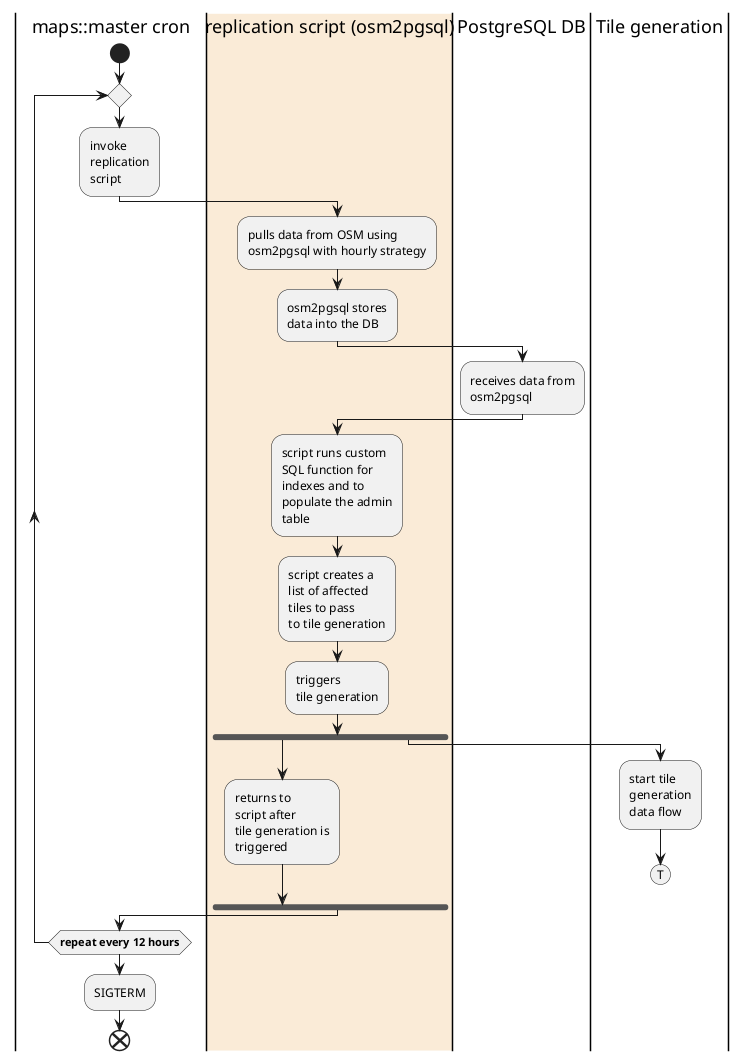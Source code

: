@startuml
|maps::master cron|
start
repeat
:invoke
replication
script;
|#AntiqueWhite|replication script (osm2pgsql)|
:pulls data from OSM using
osm2pgsql with hourly strategy;
:osm2pgsql stores
data into the DB;
|PostgreSQL DB|
:receives data from
osm2pgsql;
|replication script (osm2pgsql)|
:script runs custom
SQL function for
indexes and to
populate the admin
table;
:script creates a
list of affected
tiles to pass
to tile generation;
:triggers
tile generation;
fork
|replication script (osm2pgsql)|
:returns to
script after
tile generation is
triggered;
fork again
|Tile generation|
:start tile
generation
data flow;
(T)
detach
|replication script (osm2pgsql)|
end fork
|maps::master cron|
repeatwhile (<b>repeat every 12 hours)
:SIGTERM;
end
@enduml
